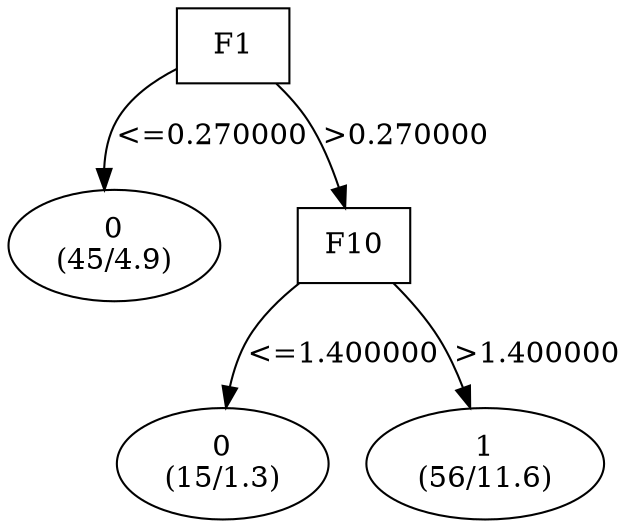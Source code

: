 digraph YaDT {
n0 [ shape=box, label="F1\n"]
n0 -> n1 [label="<=0.270000"]
n1 [ shape=ellipse, label="0\n(45/4.9)"]
n0 -> n2 [label=">0.270000"]
n2 [ shape=box, label="F10\n"]
n2 -> n3 [label="<=1.400000"]
n3 [ shape=ellipse, label="0\n(15/1.3)"]
n2 -> n4 [label=">1.400000"]
n4 [ shape=ellipse, label="1\n(56/11.6)"]
}
